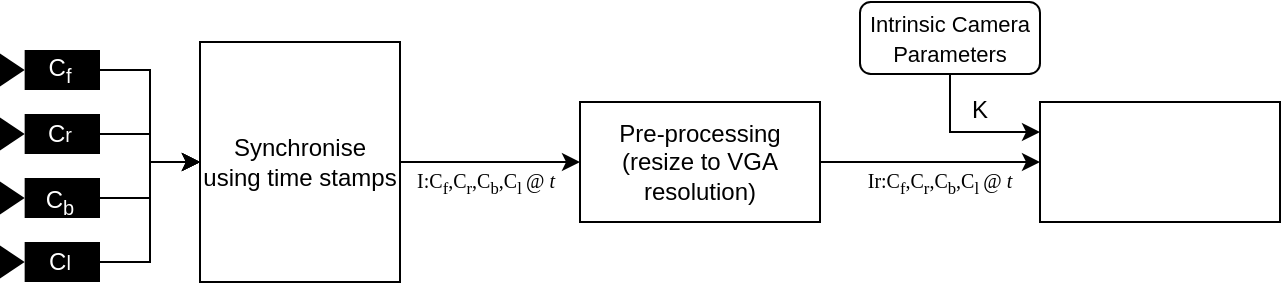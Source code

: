 <mxfile version="14.9.0" type="github">
  <diagram id="j_QuqbqXJgg7YyJkG3_l" name="Page-1">
    <mxGraphModel dx="868" dy="450" grid="1" gridSize="10" guides="1" tooltips="1" connect="1" arrows="1" fold="1" page="1" pageScale="1" pageWidth="850" pageHeight="1100" math="0" shadow="0">
      <root>
        <mxCell id="0" />
        <mxCell id="1" parent="0" />
        <mxCell id="3yQZq9DA6eusnD1RbKag-15" value="" style="edgeStyle=orthogonalEdgeStyle;rounded=0;orthogonalLoop=1;jettySize=auto;html=1;" edge="1" parent="1" source="3yQZq9DA6eusnD1RbKag-1" target="3yQZq9DA6eusnD1RbKag-7">
          <mxGeometry relative="1" as="geometry" />
        </mxCell>
        <mxCell id="3yQZq9DA6eusnD1RbKag-1" value="" style="shape=mxgraph.signs.tech.video_camera;html=1;pointerEvents=1;fillColor=#000000;strokeColor=none;verticalLabelPosition=bottom;verticalAlign=top;align=center;rotation=-180;" vertex="1" parent="1">
          <mxGeometry x="40" y="44" width="50" height="20" as="geometry" />
        </mxCell>
        <mxCell id="3yQZq9DA6eusnD1RbKag-16" value="" style="edgeStyle=orthogonalEdgeStyle;rounded=0;orthogonalLoop=1;jettySize=auto;html=1;" edge="1" parent="1" source="3yQZq9DA6eusnD1RbKag-4" target="3yQZq9DA6eusnD1RbKag-7">
          <mxGeometry relative="1" as="geometry" />
        </mxCell>
        <mxCell id="3yQZq9DA6eusnD1RbKag-4" value="" style="shape=mxgraph.signs.tech.video_camera;html=1;pointerEvents=1;fillColor=#000000;strokeColor=none;verticalLabelPosition=bottom;verticalAlign=top;align=center;rotation=-180;" vertex="1" parent="1">
          <mxGeometry x="40" y="76" width="50" height="20" as="geometry" />
        </mxCell>
        <mxCell id="3yQZq9DA6eusnD1RbKag-17" value="" style="edgeStyle=orthogonalEdgeStyle;rounded=0;orthogonalLoop=1;jettySize=auto;html=1;" edge="1" parent="1" source="3yQZq9DA6eusnD1RbKag-5" target="3yQZq9DA6eusnD1RbKag-7">
          <mxGeometry relative="1" as="geometry" />
        </mxCell>
        <mxCell id="3yQZq9DA6eusnD1RbKag-5" value="" style="shape=mxgraph.signs.tech.video_camera;html=1;pointerEvents=1;fillColor=#000000;strokeColor=none;verticalLabelPosition=bottom;verticalAlign=top;align=center;rotation=-180;" vertex="1" parent="1">
          <mxGeometry x="40" y="108" width="50" height="20" as="geometry" />
        </mxCell>
        <mxCell id="3yQZq9DA6eusnD1RbKag-18" value="" style="edgeStyle=orthogonalEdgeStyle;rounded=0;orthogonalLoop=1;jettySize=auto;html=1;" edge="1" parent="1" source="3yQZq9DA6eusnD1RbKag-6" target="3yQZq9DA6eusnD1RbKag-7">
          <mxGeometry relative="1" as="geometry" />
        </mxCell>
        <mxCell id="3yQZq9DA6eusnD1RbKag-6" value="" style="shape=mxgraph.signs.tech.video_camera;html=1;pointerEvents=1;fillColor=#000000;strokeColor=none;verticalLabelPosition=bottom;verticalAlign=top;align=center;rotation=-180;" vertex="1" parent="1">
          <mxGeometry x="40" y="140" width="50" height="20" as="geometry" />
        </mxCell>
        <mxCell id="3yQZq9DA6eusnD1RbKag-20" value="" style="edgeStyle=orthogonalEdgeStyle;rounded=0;orthogonalLoop=1;jettySize=auto;html=1;" edge="1" parent="1" source="3yQZq9DA6eusnD1RbKag-7" target="3yQZq9DA6eusnD1RbKag-19">
          <mxGeometry relative="1" as="geometry" />
        </mxCell>
        <mxCell id="3yQZq9DA6eusnD1RbKag-7" value="Synchronise using time stamps" style="rounded=0;whiteSpace=wrap;html=1;" vertex="1" parent="1">
          <mxGeometry x="140" y="40" width="100" height="120" as="geometry" />
        </mxCell>
        <mxCell id="3yQZq9DA6eusnD1RbKag-27" value="" style="edgeStyle=orthogonalEdgeStyle;rounded=0;orthogonalLoop=1;jettySize=auto;html=1;fontColor=#FFFFFF;" edge="1" parent="1" source="3yQZq9DA6eusnD1RbKag-19" target="3yQZq9DA6eusnD1RbKag-26">
          <mxGeometry relative="1" as="geometry" />
        </mxCell>
        <mxCell id="3yQZq9DA6eusnD1RbKag-19" value="Pre-processing&lt;br&gt;(resize to VGA resolution)" style="rounded=0;whiteSpace=wrap;html=1;" vertex="1" parent="1">
          <mxGeometry x="330" y="70" width="120" height="60" as="geometry" />
        </mxCell>
        <mxCell id="3yQZq9DA6eusnD1RbKag-21" value="C&lt;sub&gt;f&lt;/sub&gt;" style="text;html=1;strokeColor=none;fillColor=none;align=center;verticalAlign=middle;whiteSpace=wrap;rounded=0;fontColor=#FFFFFF;" vertex="1" parent="1">
          <mxGeometry x="50" y="44" width="40" height="20" as="geometry" />
        </mxCell>
        <mxCell id="3yQZq9DA6eusnD1RbKag-22" value="C&lt;span style=&quot;font-size: 10px&quot;&gt;r&lt;/span&gt;" style="text;html=1;strokeColor=none;fillColor=none;align=center;verticalAlign=middle;whiteSpace=wrap;rounded=0;fontColor=#FFFFFF;" vertex="1" parent="1">
          <mxGeometry x="50" y="76" width="40" height="20" as="geometry" />
        </mxCell>
        <mxCell id="3yQZq9DA6eusnD1RbKag-23" value="C&lt;sub&gt;b&lt;/sub&gt;" style="text;html=1;strokeColor=none;fillColor=none;align=center;verticalAlign=middle;whiteSpace=wrap;rounded=0;fontColor=#FFFFFF;" vertex="1" parent="1">
          <mxGeometry x="50" y="110" width="40" height="20" as="geometry" />
        </mxCell>
        <mxCell id="3yQZq9DA6eusnD1RbKag-24" value="C&lt;span style=&quot;font-size: 10px&quot;&gt;l&lt;/span&gt;" style="text;html=1;strokeColor=none;fillColor=none;align=center;verticalAlign=middle;whiteSpace=wrap;rounded=0;fontColor=#FFFFFF;" vertex="1" parent="1">
          <mxGeometry x="50" y="140" width="40" height="20" as="geometry" />
        </mxCell>
        <mxCell id="3yQZq9DA6eusnD1RbKag-25" value="&lt;font color=&quot;#000000&quot; style=&quot;font-size: 10px&quot; face=&quot;Tahoma&quot;&gt;I:C&lt;sub&gt;f&lt;/sub&gt;,C&lt;sub&gt;r&lt;/sub&gt;,C&lt;sub&gt;b&lt;/sub&gt;,C&lt;sub&gt;l &lt;/sub&gt;@ &lt;i&gt;t&lt;/i&gt;&lt;/font&gt;" style="text;html=1;strokeColor=none;fillColor=none;align=center;verticalAlign=middle;whiteSpace=wrap;rounded=0;fontColor=#FFFFFF;" vertex="1" parent="1">
          <mxGeometry x="223" y="100" width="120" height="20" as="geometry" />
        </mxCell>
        <mxCell id="3yQZq9DA6eusnD1RbKag-26" value="" style="whiteSpace=wrap;html=1;rounded=0;" vertex="1" parent="1">
          <mxGeometry x="560" y="70" width="120" height="60" as="geometry" />
        </mxCell>
        <mxCell id="3yQZq9DA6eusnD1RbKag-28" value="&lt;font color=&quot;#000000&quot; style=&quot;font-size: 10px&quot; face=&quot;Tahoma&quot;&gt;Ir:C&lt;sub&gt;f&lt;/sub&gt;,C&lt;sub&gt;r&lt;/sub&gt;,C&lt;sub&gt;b&lt;/sub&gt;,C&lt;sub&gt;l &lt;/sub&gt;@ &lt;i&gt;t&lt;/i&gt;&lt;/font&gt;" style="text;html=1;strokeColor=none;fillColor=none;align=center;verticalAlign=middle;whiteSpace=wrap;rounded=0;fontColor=#FFFFFF;" vertex="1" parent="1">
          <mxGeometry x="450" y="100" width="120" height="20" as="geometry" />
        </mxCell>
        <mxCell id="3yQZq9DA6eusnD1RbKag-31" style="edgeStyle=orthogonalEdgeStyle;rounded=0;orthogonalLoop=1;jettySize=auto;html=1;exitX=0.5;exitY=1;exitDx=0;exitDy=0;entryX=0;entryY=0.25;entryDx=0;entryDy=0;fontColor=#FFFFFF;" edge="1" parent="1" source="3yQZq9DA6eusnD1RbKag-29" target="3yQZq9DA6eusnD1RbKag-26">
          <mxGeometry relative="1" as="geometry" />
        </mxCell>
        <mxCell id="3yQZq9DA6eusnD1RbKag-29" value="&lt;font color=&quot;#000000&quot; style=&quot;font-size: 11px&quot;&gt;Intrinsic Camera Parameters&lt;/font&gt;" style="rounded=1;whiteSpace=wrap;html=1;fontColor=#FFFFFF;" vertex="1" parent="1">
          <mxGeometry x="470" y="20" width="90" height="36" as="geometry" />
        </mxCell>
        <mxCell id="3yQZq9DA6eusnD1RbKag-32" value="&lt;font color=&quot;#000000&quot;&gt;K&lt;/font&gt;" style="text;html=1;strokeColor=none;fillColor=none;align=center;verticalAlign=middle;whiteSpace=wrap;rounded=0;fontColor=#FFFFFF;" vertex="1" parent="1">
          <mxGeometry x="510" y="64" width="40" height="20" as="geometry" />
        </mxCell>
      </root>
    </mxGraphModel>
  </diagram>
</mxfile>
